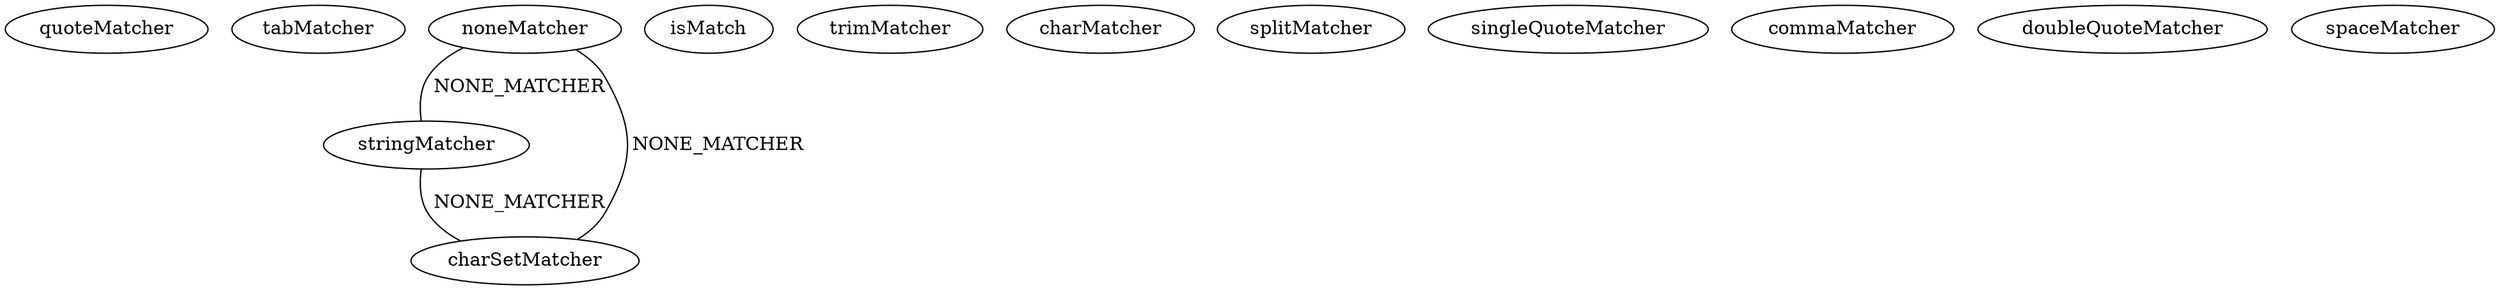 digraph G {
quoteMatcher;
tabMatcher;
noneMatcher;
stringMatcher;
isMatch;
trimMatcher;
charMatcher;
splitMatcher;
singleQuoteMatcher;
commaMatcher;
charSetMatcher;
doubleQuoteMatcher;
spaceMatcher;
noneMatcher -> charSetMatcher [label=" NONE_MATCHER", dir=none];
noneMatcher -> stringMatcher [label=" NONE_MATCHER", dir=none];
stringMatcher -> charSetMatcher [label=" NONE_MATCHER", dir=none];
}